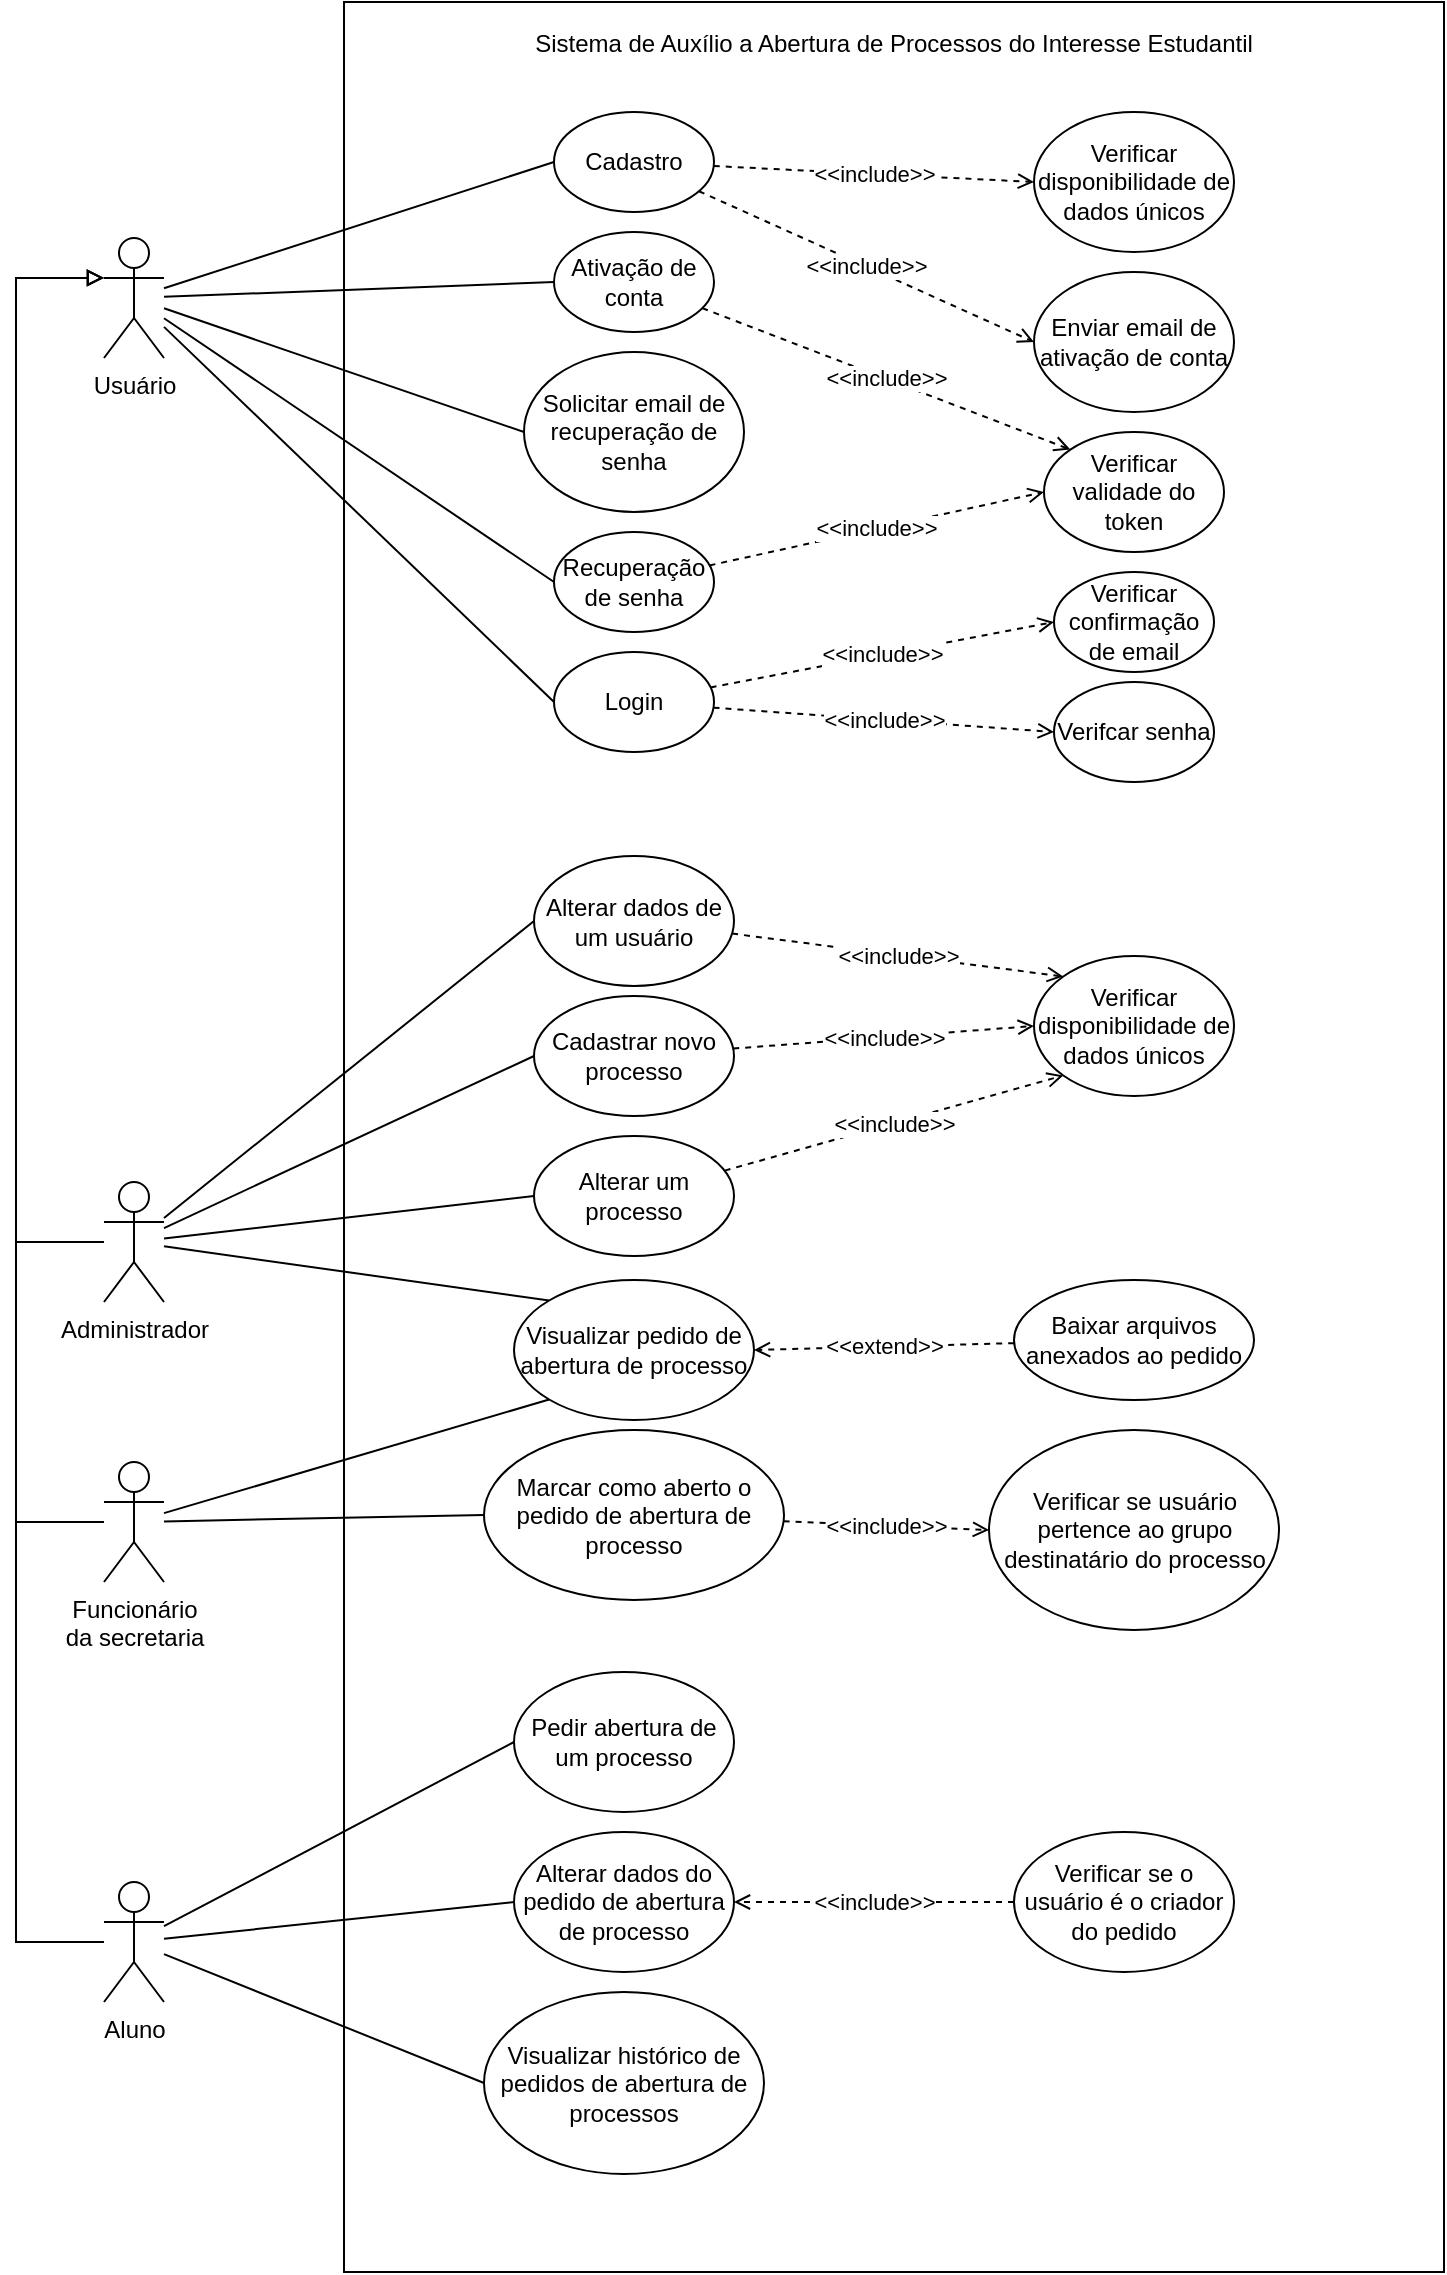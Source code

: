 <?xml version="1.0" encoding="UTF-8"?>
<mxfile version="20.1.1" type="google"><diagram id="Ht2bcnwlmpPxEv7e9lDM" name="Page-1"><mxGraphModel dx="1303" dy="1317" grid="1" gridSize="10" guides="1" tooltips="1" connect="1" arrows="1" fold="1" page="1" pageScale="1" pageWidth="827" pageHeight="1169" math="0" shadow="0"><root><mxCell id="0"/><mxCell id="1" parent="0"/><mxCell id="s7Grjsf04MNEZoVcEY9G-3" value="&lt;div&gt;Sistema de Auxílio a Abertura de Processos do Interesse Estudantil&lt;/div&gt;&lt;div&gt;&lt;br&gt;&lt;/div&gt;&lt;div&gt;&lt;br&gt;&lt;/div&gt;&lt;div&gt;&lt;br&gt;&lt;/div&gt;&lt;div&gt;&lt;br&gt;&lt;/div&gt;&lt;div&gt;&lt;br&gt;&lt;/div&gt;&lt;div&gt;&lt;br&gt;&lt;/div&gt;&lt;div&gt;&lt;br&gt;&lt;/div&gt;&lt;div&gt;&lt;br&gt;&lt;/div&gt;&lt;div&gt;&lt;br&gt;&lt;/div&gt;&lt;div&gt;&lt;br&gt;&lt;/div&gt;&lt;div&gt;&lt;br&gt;&lt;/div&gt;&lt;div&gt;&lt;br&gt;&lt;/div&gt;&lt;div&gt;&lt;br&gt;&lt;/div&gt;&lt;div&gt;&lt;br&gt;&lt;/div&gt;&lt;div&gt;&lt;br&gt;&lt;/div&gt;&lt;div&gt;&lt;br&gt;&lt;/div&gt;&lt;div&gt;&lt;br&gt;&lt;/div&gt;&lt;div&gt;&lt;br&gt;&lt;/div&gt;&lt;div&gt;&lt;br&gt;&lt;/div&gt;&lt;div&gt;&lt;br&gt;&lt;/div&gt;&lt;div&gt;&lt;br&gt;&lt;/div&gt;&lt;div&gt;&lt;br&gt;&lt;/div&gt;&lt;div&gt;&lt;br&gt;&lt;/div&gt;&lt;div&gt;&lt;br&gt;&lt;/div&gt;&lt;div&gt;&lt;br&gt;&lt;/div&gt;&lt;div&gt;&lt;br&gt;&lt;/div&gt;&lt;div&gt;&lt;br&gt;&lt;/div&gt;&lt;div&gt;&lt;br&gt;&lt;/div&gt;&lt;div&gt;&lt;br&gt;&lt;/div&gt;&lt;div&gt;&lt;br&gt;&lt;/div&gt;&lt;div&gt;&lt;br&gt;&lt;/div&gt;&lt;div&gt;&lt;br&gt;&lt;/div&gt;&lt;div&gt;&lt;br&gt;&lt;/div&gt;&lt;div&gt;&lt;br&gt;&lt;/div&gt;&lt;div&gt;&lt;br&gt;&lt;/div&gt;&lt;div&gt;&lt;br&gt;&lt;/div&gt;&lt;div&gt;&lt;br&gt;&lt;/div&gt;&lt;div&gt;&lt;br&gt;&lt;/div&gt;&lt;div&gt;&lt;br&gt;&lt;/div&gt;&lt;div&gt;&lt;br&gt;&lt;/div&gt;&lt;div&gt;&lt;br&gt;&lt;/div&gt;&lt;div&gt;&lt;br&gt;&lt;/div&gt;&lt;div&gt;&lt;br&gt;&lt;/div&gt;&lt;div&gt;&lt;br&gt;&lt;/div&gt;&lt;div&gt;&lt;br&gt;&lt;/div&gt;&lt;div&gt;&lt;br&gt;&lt;/div&gt;&lt;div&gt;&lt;br&gt;&lt;/div&gt;&lt;div&gt;&lt;br&gt;&lt;/div&gt;&lt;div&gt;&lt;br&gt;&lt;/div&gt;&lt;div&gt;&lt;br&gt;&lt;/div&gt;&lt;div&gt;&lt;br&gt;&lt;/div&gt;&lt;div&gt;&lt;br&gt;&lt;/div&gt;&lt;div&gt;&lt;br&gt;&lt;/div&gt;&lt;div&gt;&lt;br&gt;&lt;/div&gt;&lt;div&gt;&lt;br&gt;&lt;/div&gt;&lt;div&gt;&lt;br&gt;&lt;/div&gt;&lt;div&gt;&lt;br&gt;&lt;/div&gt;&lt;div&gt;&lt;br&gt;&lt;/div&gt;&lt;div&gt;&lt;br&gt;&lt;/div&gt;&lt;div&gt;&lt;br&gt;&lt;/div&gt;&lt;div&gt;&lt;br&gt;&lt;/div&gt;&lt;div&gt;&lt;br&gt;&lt;/div&gt;&lt;div&gt;&lt;br&gt;&lt;/div&gt;&lt;div&gt;&lt;br&gt;&lt;/div&gt;&lt;div&gt;&lt;br&gt;&lt;/div&gt;&lt;div&gt;&lt;br&gt;&lt;/div&gt;&lt;div&gt;&lt;br&gt;&lt;/div&gt;&lt;div&gt;&lt;br&gt;&lt;/div&gt;&lt;div&gt;&lt;br&gt;&lt;/div&gt;&lt;div&gt;&lt;br&gt;&lt;/div&gt;&lt;div&gt;&lt;br&gt;&lt;/div&gt;&lt;div&gt;&lt;br&gt;&lt;/div&gt;&lt;div&gt;&lt;br&gt;&lt;/div&gt;&lt;div&gt;&lt;br&gt;&lt;/div&gt;&lt;div&gt;&lt;br&gt;&lt;/div&gt;&lt;div&gt;&lt;br&gt;&lt;/div&gt;" style="rounded=0;whiteSpace=wrap;html=1;" parent="1" vertex="1"><mxGeometry x="221" y="17" width="550" height="1135" as="geometry"/></mxCell><mxCell id="s7Grjsf04MNEZoVcEY9G-33" value="&amp;lt;&amp;lt;include&amp;gt;&amp;gt;" style="edgeStyle=none;rounded=0;orthogonalLoop=1;jettySize=auto;html=1;entryX=0;entryY=0.5;entryDx=0;entryDy=0;dashed=1;endArrow=open;endFill=0;" parent="1" source="s7Grjsf04MNEZoVcEY9G-7" target="s7Grjsf04MNEZoVcEY9G-32" edge="1"><mxGeometry relative="1" as="geometry"/></mxCell><mxCell id="s7Grjsf04MNEZoVcEY9G-34" value="&amp;lt;&amp;lt;include&amp;gt;&amp;gt;" style="edgeStyle=none;rounded=0;orthogonalLoop=1;jettySize=auto;html=1;entryX=0;entryY=0.5;entryDx=0;entryDy=0;dashed=1;endArrow=open;endFill=0;" parent="1" source="s7Grjsf04MNEZoVcEY9G-7" target="s7Grjsf04MNEZoVcEY9G-16" edge="1"><mxGeometry relative="1" as="geometry"/></mxCell><mxCell id="s7Grjsf04MNEZoVcEY9G-7" value="Login" style="ellipse;whiteSpace=wrap;html=1;" parent="1" vertex="1"><mxGeometry x="326" y="342" width="80" height="50" as="geometry"/></mxCell><mxCell id="s7Grjsf04MNEZoVcEY9G-25" value="&amp;lt;&amp;lt;include&amp;gt;&amp;gt;" style="edgeStyle=none;rounded=0;orthogonalLoop=1;jettySize=auto;html=1;entryX=0;entryY=0.5;entryDx=0;entryDy=0;endArrow=open;endFill=0;dashed=1;" parent="1" source="s7Grjsf04MNEZoVcEY9G-8" target="s7Grjsf04MNEZoVcEY9G-21" edge="1"><mxGeometry relative="1" as="geometry"/></mxCell><mxCell id="s7Grjsf04MNEZoVcEY9G-26" value="&amp;lt;&amp;lt;include&amp;gt;&amp;gt;" style="edgeStyle=none;rounded=0;orthogonalLoop=1;jettySize=auto;html=1;entryX=0;entryY=0.5;entryDx=0;entryDy=0;dashed=1;endArrow=open;endFill=0;" parent="1" source="s7Grjsf04MNEZoVcEY9G-8" target="s7Grjsf04MNEZoVcEY9G-22" edge="1"><mxGeometry relative="1" as="geometry"/></mxCell><mxCell id="s7Grjsf04MNEZoVcEY9G-8" value="Cadastro" style="ellipse;whiteSpace=wrap;html=1;" parent="1" vertex="1"><mxGeometry x="326" y="72" width="80" height="50" as="geometry"/></mxCell><mxCell id="s7Grjsf04MNEZoVcEY9G-74" style="edgeStyle=none;rounded=0;orthogonalLoop=1;jettySize=auto;html=1;entryX=0;entryY=0.5;entryDx=0;entryDy=0;endArrow=none;endFill=0;" parent="1" source="s7Grjsf04MNEZoVcEY9G-1" target="s7Grjsf04MNEZoVcEY9G-68" edge="1"><mxGeometry relative="1" as="geometry"/></mxCell><mxCell id="s7Grjsf04MNEZoVcEY9G-75" style="edgeStyle=none;rounded=0;orthogonalLoop=1;jettySize=auto;html=1;entryX=0;entryY=0.5;entryDx=0;entryDy=0;endArrow=none;endFill=0;" parent="1" source="s7Grjsf04MNEZoVcEY9G-1" target="s7Grjsf04MNEZoVcEY9G-69" edge="1"><mxGeometry relative="1" as="geometry"/></mxCell><mxCell id="s7Grjsf04MNEZoVcEY9G-76" style="edgeStyle=none;rounded=0;orthogonalLoop=1;jettySize=auto;html=1;entryX=0;entryY=0.5;entryDx=0;entryDy=0;endArrow=none;endFill=0;" parent="1" source="s7Grjsf04MNEZoVcEY9G-1" target="s7Grjsf04MNEZoVcEY9G-71" edge="1"><mxGeometry relative="1" as="geometry"/></mxCell><mxCell id="V5Hho2-uhWiPWjmPjNS0-1" style="edgeStyle=orthogonalEdgeStyle;rounded=0;orthogonalLoop=1;jettySize=auto;html=1;entryX=0;entryY=0.333;entryDx=0;entryDy=0;entryPerimeter=0;endArrow=block;endFill=0;" edge="1" parent="1" source="s7Grjsf04MNEZoVcEY9G-1" target="s7Grjsf04MNEZoVcEY9G-17"><mxGeometry relative="1" as="geometry"><Array as="points"><mxPoint x="57" y="987"/><mxPoint x="57" y="155"/></Array></mxGeometry></mxCell><mxCell id="s7Grjsf04MNEZoVcEY9G-1" value="&lt;div&gt;Aluno&lt;/div&gt;" style="shape=umlActor;verticalLabelPosition=bottom;verticalAlign=top;html=1;outlineConnect=0;" parent="1" vertex="1"><mxGeometry x="101" y="957" width="30" height="60" as="geometry"/></mxCell><mxCell id="s7Grjsf04MNEZoVcEY9G-52" style="edgeStyle=none;rounded=0;orthogonalLoop=1;jettySize=auto;html=1;entryX=0;entryY=0.5;entryDx=0;entryDy=0;endArrow=none;endFill=0;" parent="1" source="s7Grjsf04MNEZoVcEY9G-2" target="s7Grjsf04MNEZoVcEY9G-45" edge="1"><mxGeometry relative="1" as="geometry"/></mxCell><mxCell id="s7Grjsf04MNEZoVcEY9G-53" style="edgeStyle=none;rounded=0;orthogonalLoop=1;jettySize=auto;html=1;entryX=0;entryY=0.5;entryDx=0;entryDy=0;endArrow=none;endFill=0;" parent="1" source="s7Grjsf04MNEZoVcEY9G-2" target="s7Grjsf04MNEZoVcEY9G-47" edge="1"><mxGeometry relative="1" as="geometry"/></mxCell><mxCell id="s7Grjsf04MNEZoVcEY9G-54" style="edgeStyle=none;rounded=0;orthogonalLoop=1;jettySize=auto;html=1;entryX=0;entryY=0.5;entryDx=0;entryDy=0;endArrow=none;endFill=0;" parent="1" source="s7Grjsf04MNEZoVcEY9G-2" target="s7Grjsf04MNEZoVcEY9G-48" edge="1"><mxGeometry relative="1" as="geometry"/></mxCell><mxCell id="s7Grjsf04MNEZoVcEY9G-59" style="edgeStyle=none;rounded=0;orthogonalLoop=1;jettySize=auto;html=1;entryX=0;entryY=0;entryDx=0;entryDy=0;endArrow=none;endFill=0;" parent="1" source="s7Grjsf04MNEZoVcEY9G-2" target="s7Grjsf04MNEZoVcEY9G-55" edge="1"><mxGeometry relative="1" as="geometry"/></mxCell><mxCell id="V5Hho2-uhWiPWjmPjNS0-3" style="edgeStyle=orthogonalEdgeStyle;rounded=0;orthogonalLoop=1;jettySize=auto;html=1;entryX=0;entryY=0.333;entryDx=0;entryDy=0;entryPerimeter=0;endArrow=block;endFill=0;" edge="1" parent="1" source="s7Grjsf04MNEZoVcEY9G-2" target="s7Grjsf04MNEZoVcEY9G-17"><mxGeometry relative="1" as="geometry"><Array as="points"><mxPoint x="57" y="637.0"/><mxPoint x="57" y="155"/></Array></mxGeometry></mxCell><mxCell id="s7Grjsf04MNEZoVcEY9G-2" value="Administrador" style="shape=umlActor;verticalLabelPosition=bottom;verticalAlign=top;html=1;outlineConnect=0;" parent="1" vertex="1"><mxGeometry x="101" y="607" width="30" height="60" as="geometry"/></mxCell><mxCell id="s7Grjsf04MNEZoVcEY9G-60" style="edgeStyle=none;rounded=0;orthogonalLoop=1;jettySize=auto;html=1;entryX=0;entryY=1;entryDx=0;entryDy=0;endArrow=none;endFill=0;" parent="1" source="s7Grjsf04MNEZoVcEY9G-6" target="s7Grjsf04MNEZoVcEY9G-55" edge="1"><mxGeometry relative="1" as="geometry"/></mxCell><mxCell id="s7Grjsf04MNEZoVcEY9G-62" style="edgeStyle=none;rounded=0;orthogonalLoop=1;jettySize=auto;html=1;entryX=0;entryY=0.5;entryDx=0;entryDy=0;endArrow=none;endFill=0;" parent="1" source="s7Grjsf04MNEZoVcEY9G-6" target="s7Grjsf04MNEZoVcEY9G-61" edge="1"><mxGeometry relative="1" as="geometry"/></mxCell><mxCell id="V5Hho2-uhWiPWjmPjNS0-2" style="edgeStyle=orthogonalEdgeStyle;rounded=0;orthogonalLoop=1;jettySize=auto;html=1;entryX=0;entryY=0.333;entryDx=0;entryDy=0;entryPerimeter=0;endArrow=block;endFill=0;" edge="1" parent="1" source="s7Grjsf04MNEZoVcEY9G-6" target="s7Grjsf04MNEZoVcEY9G-17"><mxGeometry relative="1" as="geometry"><Array as="points"><mxPoint x="57" y="777.0"/><mxPoint x="57" y="155"/></Array></mxGeometry></mxCell><mxCell id="s7Grjsf04MNEZoVcEY9G-6" value="&lt;div&gt;Funcionário &lt;br&gt;&lt;/div&gt;&lt;div&gt;da secretaria&lt;/div&gt;" style="shape=umlActor;verticalLabelPosition=bottom;verticalAlign=top;html=1;outlineConnect=0;" parent="1" vertex="1"><mxGeometry x="101" y="747" width="30" height="60" as="geometry"/></mxCell><mxCell id="s7Grjsf04MNEZoVcEY9G-16" value="Verifcar senha" style="ellipse;whiteSpace=wrap;html=1;" parent="1" vertex="1"><mxGeometry x="576" y="357" width="80" height="50" as="geometry"/></mxCell><mxCell id="s7Grjsf04MNEZoVcEY9G-35" style="edgeStyle=none;rounded=0;orthogonalLoop=1;jettySize=auto;html=1;entryX=0;entryY=0.5;entryDx=0;entryDy=0;endArrow=none;endFill=0;" parent="1" source="s7Grjsf04MNEZoVcEY9G-17" target="s7Grjsf04MNEZoVcEY9G-8" edge="1"><mxGeometry relative="1" as="geometry"/></mxCell><mxCell id="s7Grjsf04MNEZoVcEY9G-36" style="edgeStyle=none;rounded=0;orthogonalLoop=1;jettySize=auto;html=1;entryX=0;entryY=0.5;entryDx=0;entryDy=0;endArrow=none;endFill=0;" parent="1" source="s7Grjsf04MNEZoVcEY9G-17" target="s7Grjsf04MNEZoVcEY9G-18" edge="1"><mxGeometry relative="1" as="geometry"/></mxCell><mxCell id="s7Grjsf04MNEZoVcEY9G-37" style="edgeStyle=none;rounded=0;orthogonalLoop=1;jettySize=auto;html=1;entryX=0;entryY=0.5;entryDx=0;entryDy=0;endArrow=none;endFill=0;" parent="1" source="s7Grjsf04MNEZoVcEY9G-17" target="s7Grjsf04MNEZoVcEY9G-19" edge="1"><mxGeometry relative="1" as="geometry"/></mxCell><mxCell id="s7Grjsf04MNEZoVcEY9G-38" style="edgeStyle=none;rounded=0;orthogonalLoop=1;jettySize=auto;html=1;entryX=0;entryY=0.5;entryDx=0;entryDy=0;endArrow=none;endFill=0;" parent="1" source="s7Grjsf04MNEZoVcEY9G-17" target="s7Grjsf04MNEZoVcEY9G-20" edge="1"><mxGeometry relative="1" as="geometry"/></mxCell><mxCell id="s7Grjsf04MNEZoVcEY9G-39" style="edgeStyle=none;rounded=0;orthogonalLoop=1;jettySize=auto;html=1;entryX=0;entryY=0.5;entryDx=0;entryDy=0;endArrow=none;endFill=0;" parent="1" source="s7Grjsf04MNEZoVcEY9G-17" target="s7Grjsf04MNEZoVcEY9G-7" edge="1"><mxGeometry relative="1" as="geometry"/></mxCell><mxCell id="s7Grjsf04MNEZoVcEY9G-17" value="&lt;div&gt;Usuário&lt;/div&gt;" style="shape=umlActor;verticalLabelPosition=bottom;verticalAlign=top;html=1;outlineConnect=0;" parent="1" vertex="1"><mxGeometry x="101" y="135" width="30" height="60" as="geometry"/></mxCell><mxCell id="s7Grjsf04MNEZoVcEY9G-27" value="&amp;lt;&amp;lt;include&amp;gt;&amp;gt;" style="edgeStyle=none;rounded=0;orthogonalLoop=1;jettySize=auto;html=1;entryX=0;entryY=0;entryDx=0;entryDy=0;dashed=1;endArrow=open;endFill=0;" parent="1" source="s7Grjsf04MNEZoVcEY9G-18" target="s7Grjsf04MNEZoVcEY9G-24" edge="1"><mxGeometry relative="1" as="geometry"/></mxCell><mxCell id="s7Grjsf04MNEZoVcEY9G-18" value="Ativação de conta" style="ellipse;whiteSpace=wrap;html=1;" parent="1" vertex="1"><mxGeometry x="326" y="132" width="80" height="50" as="geometry"/></mxCell><mxCell id="s7Grjsf04MNEZoVcEY9G-19" value="Solicitar email de recuperação de senha" style="ellipse;whiteSpace=wrap;html=1;" parent="1" vertex="1"><mxGeometry x="311" y="192" width="110" height="80" as="geometry"/></mxCell><mxCell id="s7Grjsf04MNEZoVcEY9G-30" value="&amp;lt;&amp;lt;include&amp;gt;&amp;gt;" style="edgeStyle=none;rounded=0;orthogonalLoop=1;jettySize=auto;html=1;entryX=0;entryY=0.5;entryDx=0;entryDy=0;dashed=1;endArrow=open;endFill=0;" parent="1" source="s7Grjsf04MNEZoVcEY9G-20" target="s7Grjsf04MNEZoVcEY9G-24" edge="1"><mxGeometry relative="1" as="geometry"/></mxCell><mxCell id="s7Grjsf04MNEZoVcEY9G-20" value="Recuperação de senha" style="ellipse;whiteSpace=wrap;html=1;" parent="1" vertex="1"><mxGeometry x="326" y="282" width="80" height="50" as="geometry"/></mxCell><mxCell id="s7Grjsf04MNEZoVcEY9G-21" value="Verificar disponibilidade de dados únicos" style="ellipse;whiteSpace=wrap;html=1;" parent="1" vertex="1"><mxGeometry x="566" y="72" width="100" height="70" as="geometry"/></mxCell><mxCell id="s7Grjsf04MNEZoVcEY9G-22" value="Enviar email de ativação de conta" style="ellipse;whiteSpace=wrap;html=1;" parent="1" vertex="1"><mxGeometry x="566" y="152" width="100" height="70" as="geometry"/></mxCell><mxCell id="s7Grjsf04MNEZoVcEY9G-24" value="Verificar validade do token" style="ellipse;whiteSpace=wrap;html=1;" parent="1" vertex="1"><mxGeometry x="571" y="232" width="90" height="60" as="geometry"/></mxCell><mxCell id="s7Grjsf04MNEZoVcEY9G-32" value="Verificar confirmação de email" style="ellipse;whiteSpace=wrap;html=1;" parent="1" vertex="1"><mxGeometry x="576" y="302" width="80" height="50" as="geometry"/></mxCell><mxCell id="s7Grjsf04MNEZoVcEY9G-49" value="&amp;lt;&amp;lt;include&amp;gt;&amp;gt;" style="rounded=0;orthogonalLoop=1;jettySize=auto;html=1;entryX=0;entryY=0;entryDx=0;entryDy=0;endArrow=open;endFill=0;dashed=1;" parent="1" source="s7Grjsf04MNEZoVcEY9G-45" target="s7Grjsf04MNEZoVcEY9G-46" edge="1"><mxGeometry relative="1" as="geometry"/></mxCell><mxCell id="s7Grjsf04MNEZoVcEY9G-45" value="Alterar dados de um usuário" style="ellipse;whiteSpace=wrap;html=1;" parent="1" vertex="1"><mxGeometry x="316" y="444" width="100" height="65" as="geometry"/></mxCell><mxCell id="s7Grjsf04MNEZoVcEY9G-46" value="Verificar disponibilidade de dados únicos" style="ellipse;whiteSpace=wrap;html=1;" parent="1" vertex="1"><mxGeometry x="566" y="494" width="100" height="70" as="geometry"/></mxCell><mxCell id="s7Grjsf04MNEZoVcEY9G-51" value="&amp;lt;&amp;lt;include&amp;gt;&amp;gt;" style="edgeStyle=none;rounded=0;orthogonalLoop=1;jettySize=auto;html=1;entryX=0;entryY=0.5;entryDx=0;entryDy=0;dashed=1;endArrow=open;endFill=0;" parent="1" source="s7Grjsf04MNEZoVcEY9G-47" target="s7Grjsf04MNEZoVcEY9G-46" edge="1"><mxGeometry relative="1" as="geometry"/></mxCell><mxCell id="s7Grjsf04MNEZoVcEY9G-47" value="Cadastrar novo processo" style="ellipse;whiteSpace=wrap;html=1;" parent="1" vertex="1"><mxGeometry x="316" y="514" width="100" height="60" as="geometry"/></mxCell><mxCell id="s7Grjsf04MNEZoVcEY9G-50" value="&amp;lt;&amp;lt;include&amp;gt;&amp;gt;" style="edgeStyle=none;rounded=0;orthogonalLoop=1;jettySize=auto;html=1;entryX=0;entryY=1;entryDx=0;entryDy=0;dashed=1;endArrow=open;endFill=0;" parent="1" source="s7Grjsf04MNEZoVcEY9G-48" target="s7Grjsf04MNEZoVcEY9G-46" edge="1"><mxGeometry relative="1" as="geometry"/></mxCell><mxCell id="s7Grjsf04MNEZoVcEY9G-48" value="Alterar um processo" style="ellipse;whiteSpace=wrap;html=1;" parent="1" vertex="1"><mxGeometry x="316" y="584" width="100" height="60" as="geometry"/></mxCell><mxCell id="s7Grjsf04MNEZoVcEY9G-55" value="Visualizar pedido de abertura de processo" style="ellipse;whiteSpace=wrap;html=1;" parent="1" vertex="1"><mxGeometry x="306" y="656" width="120" height="70" as="geometry"/></mxCell><mxCell id="s7Grjsf04MNEZoVcEY9G-57" value="&amp;lt;&amp;lt;extend&amp;gt;&amp;gt;" style="edgeStyle=none;rounded=0;orthogonalLoop=1;jettySize=auto;html=1;entryX=1;entryY=0.5;entryDx=0;entryDy=0;endArrow=open;endFill=0;dashed=1;" parent="1" source="s7Grjsf04MNEZoVcEY9G-56" target="s7Grjsf04MNEZoVcEY9G-55" edge="1"><mxGeometry relative="1" as="geometry"/></mxCell><mxCell id="s7Grjsf04MNEZoVcEY9G-56" value="Baixar arquivos anexados ao pedido" style="ellipse;whiteSpace=wrap;html=1;" parent="1" vertex="1"><mxGeometry x="556" y="656" width="120" height="60" as="geometry"/></mxCell><mxCell id="s7Grjsf04MNEZoVcEY9G-66" value="&amp;lt;&amp;lt;include&amp;gt;&amp;gt;" style="edgeStyle=none;rounded=0;orthogonalLoop=1;jettySize=auto;html=1;entryX=0;entryY=0.5;entryDx=0;entryDy=0;endArrow=open;endFill=0;dashed=1;" parent="1" source="s7Grjsf04MNEZoVcEY9G-61" target="s7Grjsf04MNEZoVcEY9G-65" edge="1"><mxGeometry relative="1" as="geometry"/></mxCell><mxCell id="s7Grjsf04MNEZoVcEY9G-61" value="Marcar como aberto o pedido de abertura de processo" style="ellipse;whiteSpace=wrap;html=1;" parent="1" vertex="1"><mxGeometry x="291" y="731" width="150" height="85" as="geometry"/></mxCell><mxCell id="s7Grjsf04MNEZoVcEY9G-65" value="Verificar se usuário pertence ao grupo destinatário do processo" style="ellipse;whiteSpace=wrap;html=1;" parent="1" vertex="1"><mxGeometry x="543.5" y="731" width="145" height="100" as="geometry"/></mxCell><mxCell id="s7Grjsf04MNEZoVcEY9G-68" value="Pedir abertura de um processo" style="ellipse;whiteSpace=wrap;html=1;" parent="1" vertex="1"><mxGeometry x="306" y="852" width="110" height="70" as="geometry"/></mxCell><mxCell id="s7Grjsf04MNEZoVcEY9G-69" value="Alterar dados do pedido de abertura de processo" style="ellipse;whiteSpace=wrap;html=1;" parent="1" vertex="1"><mxGeometry x="306" y="932" width="110" height="70" as="geometry"/></mxCell><mxCell id="s7Grjsf04MNEZoVcEY9G-77" value="&amp;lt;&amp;lt;include&amp;gt;&amp;gt;" style="edgeStyle=none;rounded=0;orthogonalLoop=1;jettySize=auto;html=1;entryX=1;entryY=0.5;entryDx=0;entryDy=0;endArrow=open;endFill=0;dashed=1;" parent="1" source="s7Grjsf04MNEZoVcEY9G-70" target="s7Grjsf04MNEZoVcEY9G-69" edge="1"><mxGeometry relative="1" as="geometry"/></mxCell><mxCell id="s7Grjsf04MNEZoVcEY9G-70" value="Verificar se o usuário é o criador do pedido" style="ellipse;whiteSpace=wrap;html=1;" parent="1" vertex="1"><mxGeometry x="556" y="932" width="110" height="70" as="geometry"/></mxCell><mxCell id="s7Grjsf04MNEZoVcEY9G-71" value="Visualizar histórico de pedidos de abertura de processos" style="ellipse;whiteSpace=wrap;html=1;" parent="1" vertex="1"><mxGeometry x="291" y="1012" width="140" height="91" as="geometry"/></mxCell></root></mxGraphModel></diagram></mxfile>